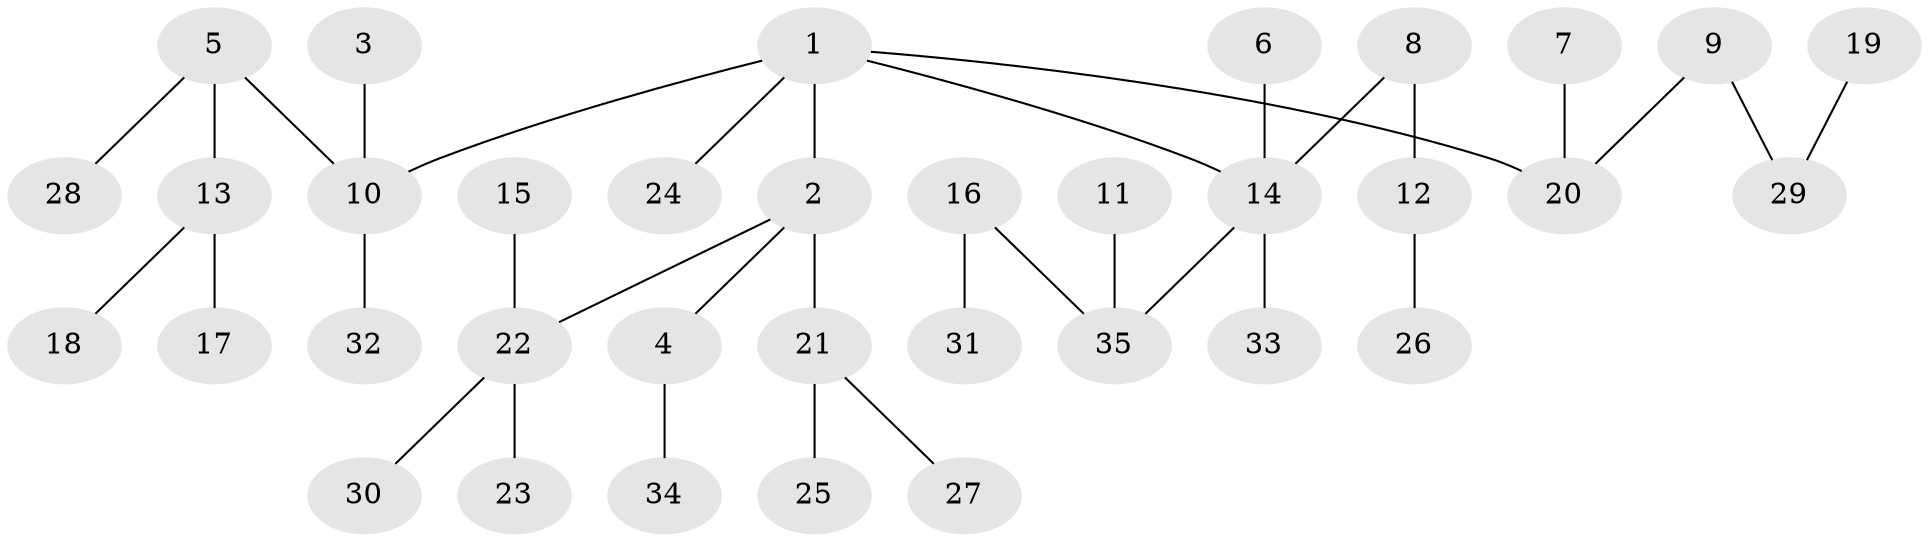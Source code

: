// original degree distribution, {5: 0.06, 4: 0.06, 1: 0.52, 2: 0.24, 3: 0.1, 6: 0.02}
// Generated by graph-tools (version 1.1) at 2025/37/03/04/25 23:37:23]
// undirected, 35 vertices, 34 edges
graph export_dot {
  node [color=gray90,style=filled];
  1;
  2;
  3;
  4;
  5;
  6;
  7;
  8;
  9;
  10;
  11;
  12;
  13;
  14;
  15;
  16;
  17;
  18;
  19;
  20;
  21;
  22;
  23;
  24;
  25;
  26;
  27;
  28;
  29;
  30;
  31;
  32;
  33;
  34;
  35;
  1 -- 2 [weight=1.0];
  1 -- 10 [weight=1.0];
  1 -- 14 [weight=1.0];
  1 -- 20 [weight=1.0];
  1 -- 24 [weight=1.0];
  2 -- 4 [weight=1.0];
  2 -- 21 [weight=1.0];
  2 -- 22 [weight=1.0];
  3 -- 10 [weight=1.0];
  4 -- 34 [weight=1.0];
  5 -- 10 [weight=1.0];
  5 -- 13 [weight=1.0];
  5 -- 28 [weight=1.0];
  6 -- 14 [weight=1.0];
  7 -- 20 [weight=1.0];
  8 -- 12 [weight=1.0];
  8 -- 14 [weight=1.0];
  9 -- 20 [weight=1.0];
  9 -- 29 [weight=1.0];
  10 -- 32 [weight=1.0];
  11 -- 35 [weight=1.0];
  12 -- 26 [weight=1.0];
  13 -- 17 [weight=1.0];
  13 -- 18 [weight=1.0];
  14 -- 33 [weight=1.0];
  14 -- 35 [weight=1.0];
  15 -- 22 [weight=1.0];
  16 -- 31 [weight=1.0];
  16 -- 35 [weight=1.0];
  19 -- 29 [weight=1.0];
  21 -- 25 [weight=1.0];
  21 -- 27 [weight=1.0];
  22 -- 23 [weight=1.0];
  22 -- 30 [weight=1.0];
}
